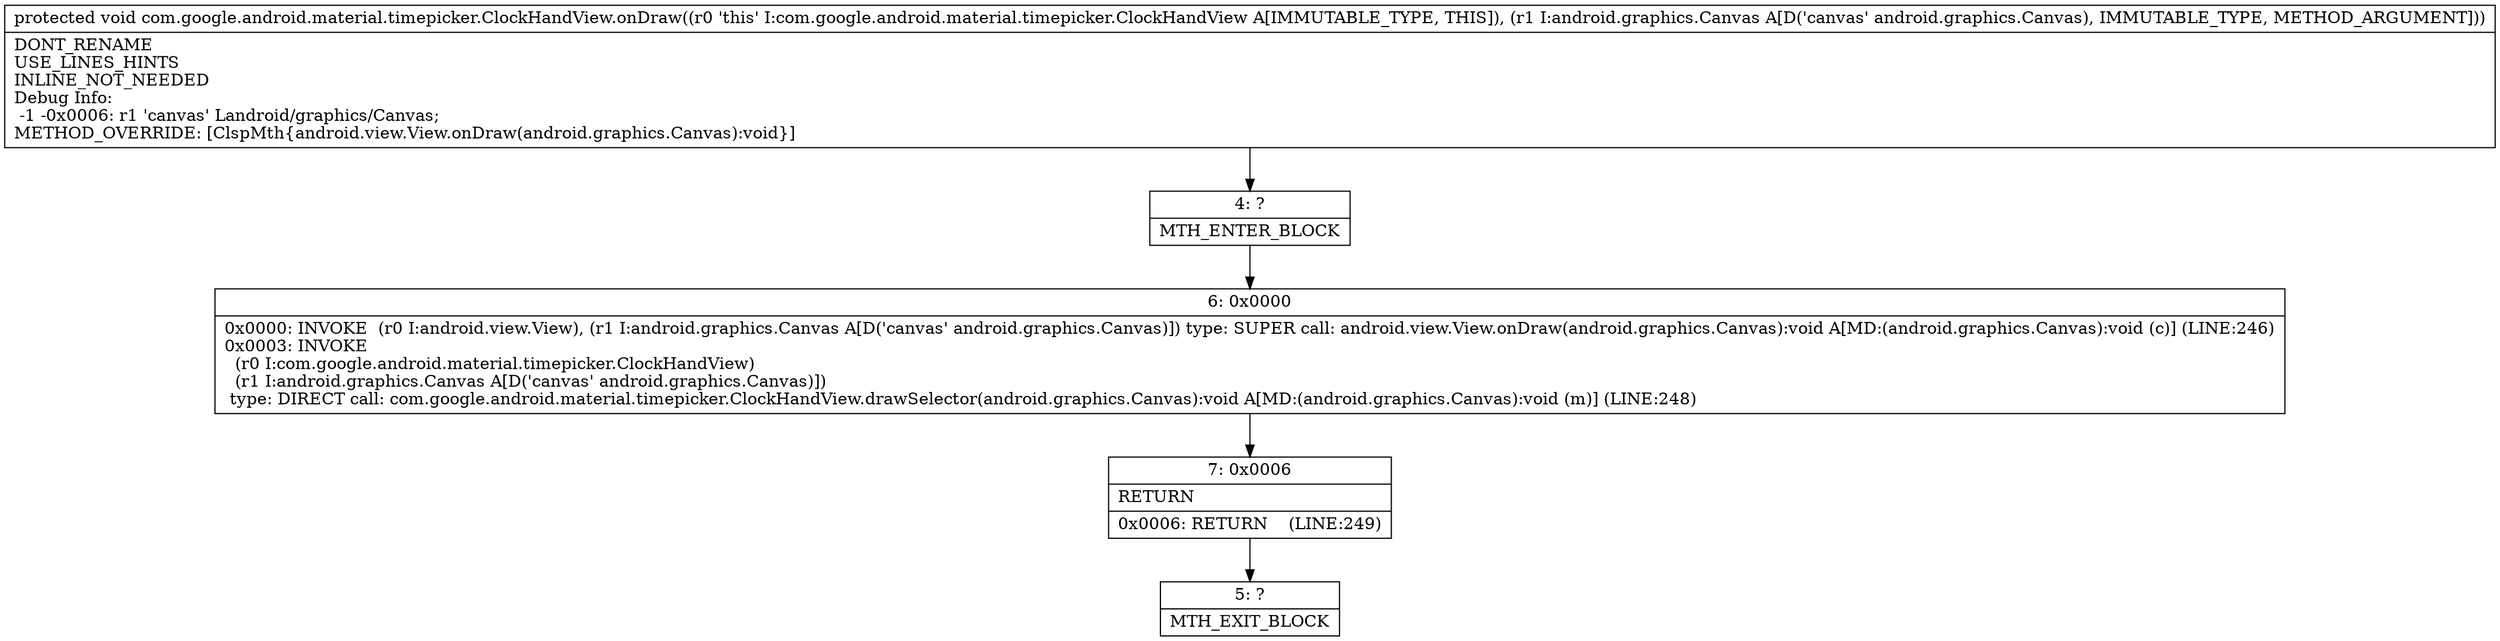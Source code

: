 digraph "CFG forcom.google.android.material.timepicker.ClockHandView.onDraw(Landroid\/graphics\/Canvas;)V" {
Node_4 [shape=record,label="{4\:\ ?|MTH_ENTER_BLOCK\l}"];
Node_6 [shape=record,label="{6\:\ 0x0000|0x0000: INVOKE  (r0 I:android.view.View), (r1 I:android.graphics.Canvas A[D('canvas' android.graphics.Canvas)]) type: SUPER call: android.view.View.onDraw(android.graphics.Canvas):void A[MD:(android.graphics.Canvas):void (c)] (LINE:246)\l0x0003: INVOKE  \l  (r0 I:com.google.android.material.timepicker.ClockHandView)\l  (r1 I:android.graphics.Canvas A[D('canvas' android.graphics.Canvas)])\l type: DIRECT call: com.google.android.material.timepicker.ClockHandView.drawSelector(android.graphics.Canvas):void A[MD:(android.graphics.Canvas):void (m)] (LINE:248)\l}"];
Node_7 [shape=record,label="{7\:\ 0x0006|RETURN\l|0x0006: RETURN    (LINE:249)\l}"];
Node_5 [shape=record,label="{5\:\ ?|MTH_EXIT_BLOCK\l}"];
MethodNode[shape=record,label="{protected void com.google.android.material.timepicker.ClockHandView.onDraw((r0 'this' I:com.google.android.material.timepicker.ClockHandView A[IMMUTABLE_TYPE, THIS]), (r1 I:android.graphics.Canvas A[D('canvas' android.graphics.Canvas), IMMUTABLE_TYPE, METHOD_ARGUMENT]))  | DONT_RENAME\lUSE_LINES_HINTS\lINLINE_NOT_NEEDED\lDebug Info:\l  \-1 \-0x0006: r1 'canvas' Landroid\/graphics\/Canvas;\lMETHOD_OVERRIDE: [ClspMth\{android.view.View.onDraw(android.graphics.Canvas):void\}]\l}"];
MethodNode -> Node_4;Node_4 -> Node_6;
Node_6 -> Node_7;
Node_7 -> Node_5;
}

